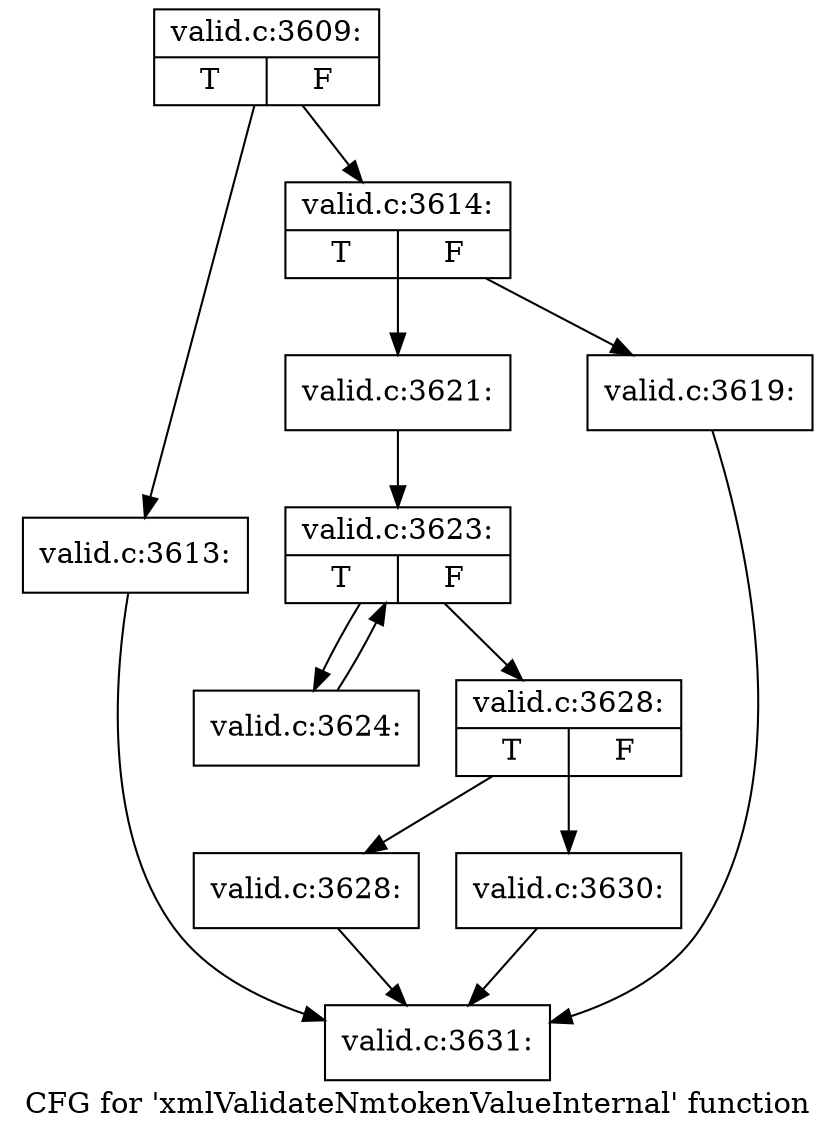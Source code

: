 digraph "CFG for 'xmlValidateNmtokenValueInternal' function" {
	label="CFG for 'xmlValidateNmtokenValueInternal' function";

	Node0x52f7d60 [shape=record,label="{valid.c:3609:|{<s0>T|<s1>F}}"];
	Node0x52f7d60 -> Node0x52feba0;
	Node0x52f7d60 -> Node0x52febf0;
	Node0x52feba0 [shape=record,label="{valid.c:3613:}"];
	Node0x52feba0 -> Node0x52fdd60;
	Node0x52febf0 [shape=record,label="{valid.c:3614:|{<s0>T|<s1>F}}"];
	Node0x52febf0 -> Node0x52ff7f0;
	Node0x52febf0 -> Node0x52ff7a0;
	Node0x52ff7a0 [shape=record,label="{valid.c:3619:}"];
	Node0x52ff7a0 -> Node0x52fdd60;
	Node0x52ff7f0 [shape=record,label="{valid.c:3621:}"];
	Node0x52ff7f0 -> Node0x53002f0;
	Node0x53002f0 [shape=record,label="{valid.c:3623:|{<s0>T|<s1>F}}"];
	Node0x53002f0 -> Node0x5300750;
	Node0x53002f0 -> Node0x5300510;
	Node0x5300750 [shape=record,label="{valid.c:3624:}"];
	Node0x5300750 -> Node0x53002f0;
	Node0x5300510 [shape=record,label="{valid.c:3628:|{<s0>T|<s1>F}}"];
	Node0x5300510 -> Node0x5300f00;
	Node0x5300510 -> Node0x5300f50;
	Node0x5300f00 [shape=record,label="{valid.c:3628:}"];
	Node0x5300f00 -> Node0x52fdd60;
	Node0x5300f50 [shape=record,label="{valid.c:3630:}"];
	Node0x5300f50 -> Node0x52fdd60;
	Node0x52fdd60 [shape=record,label="{valid.c:3631:}"];
}
